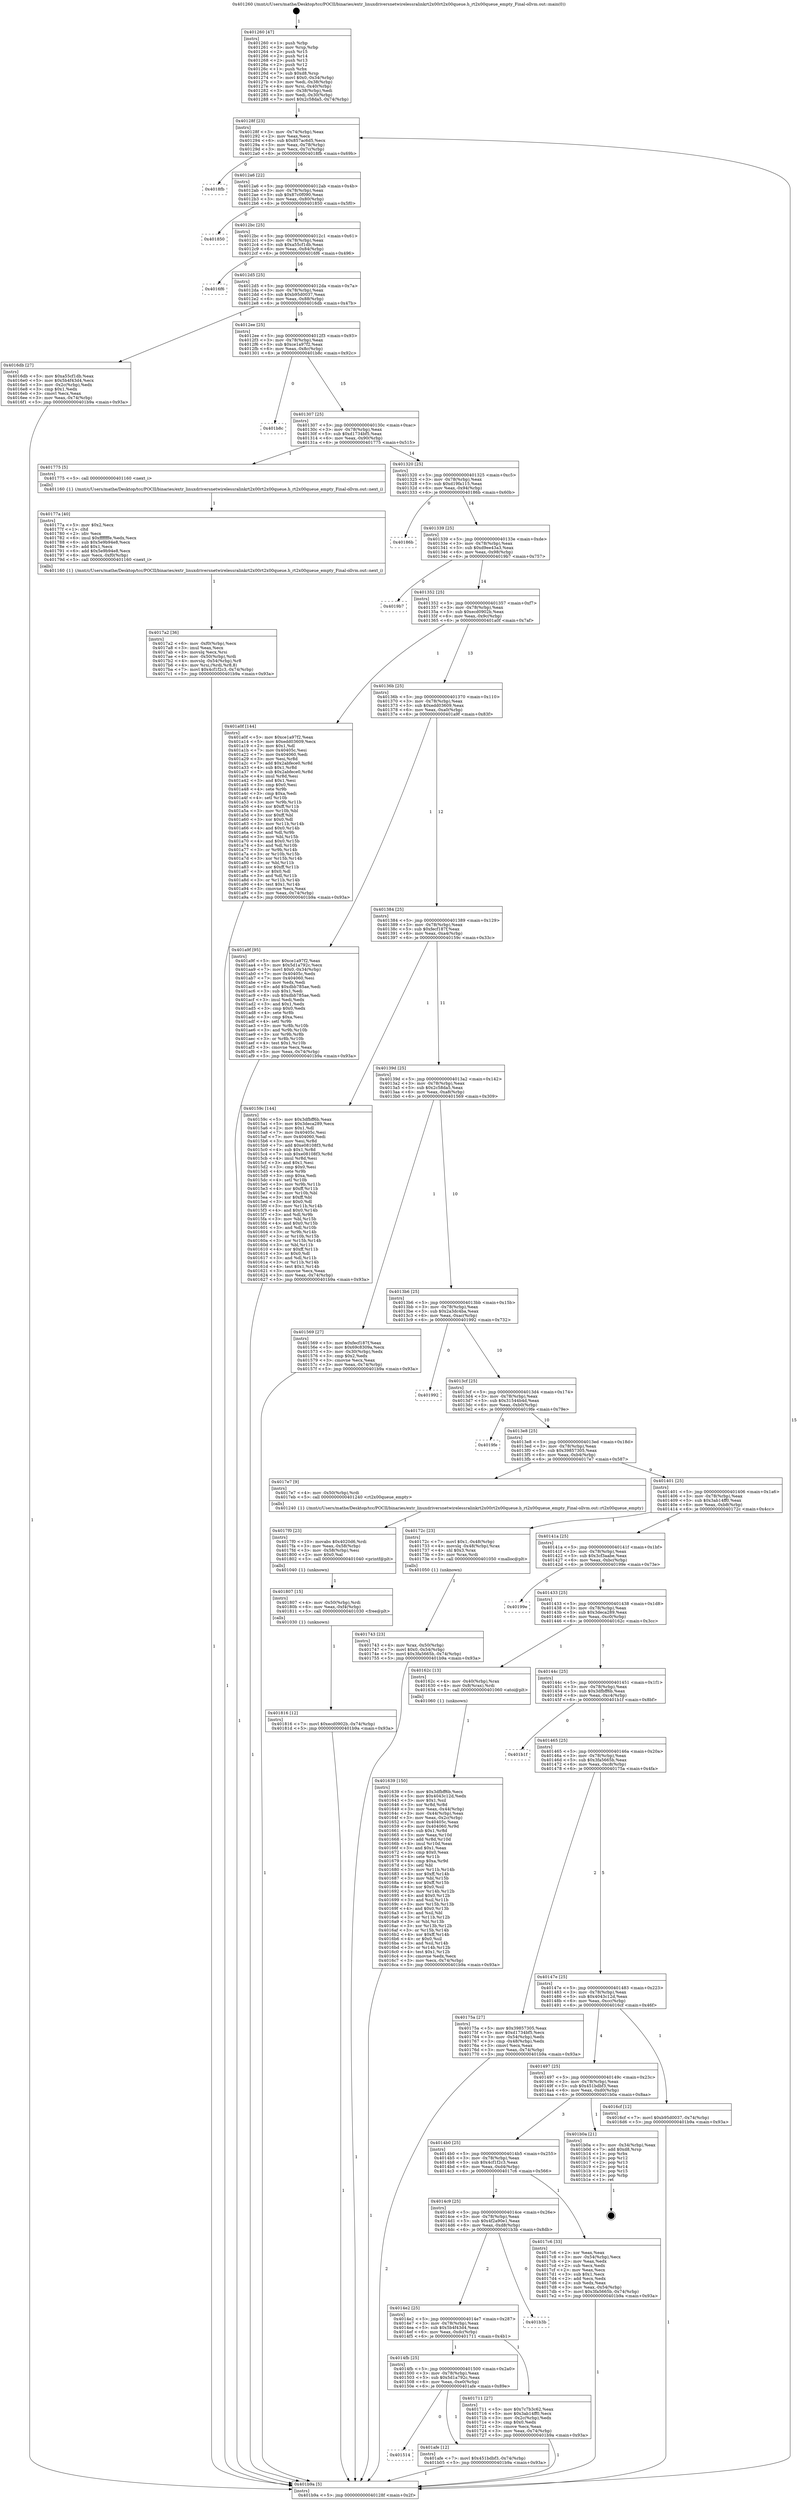 digraph "0x401260" {
  label = "0x401260 (/mnt/c/Users/mathe/Desktop/tcc/POCII/binaries/extr_linuxdriversnetwirelessralinkrt2x00rt2x00queue.h_rt2x00queue_empty_Final-ollvm.out::main(0))"
  labelloc = "t"
  node[shape=record]

  Entry [label="",width=0.3,height=0.3,shape=circle,fillcolor=black,style=filled]
  "0x40128f" [label="{
     0x40128f [23]\l
     | [instrs]\l
     &nbsp;&nbsp;0x40128f \<+3\>: mov -0x74(%rbp),%eax\l
     &nbsp;&nbsp;0x401292 \<+2\>: mov %eax,%ecx\l
     &nbsp;&nbsp;0x401294 \<+6\>: sub $0x857ac6d5,%ecx\l
     &nbsp;&nbsp;0x40129a \<+3\>: mov %eax,-0x78(%rbp)\l
     &nbsp;&nbsp;0x40129d \<+3\>: mov %ecx,-0x7c(%rbp)\l
     &nbsp;&nbsp;0x4012a0 \<+6\>: je 00000000004018fb \<main+0x69b\>\l
  }"]
  "0x4018fb" [label="{
     0x4018fb\l
  }", style=dashed]
  "0x4012a6" [label="{
     0x4012a6 [22]\l
     | [instrs]\l
     &nbsp;&nbsp;0x4012a6 \<+5\>: jmp 00000000004012ab \<main+0x4b\>\l
     &nbsp;&nbsp;0x4012ab \<+3\>: mov -0x78(%rbp),%eax\l
     &nbsp;&nbsp;0x4012ae \<+5\>: sub $0x87c0f090,%eax\l
     &nbsp;&nbsp;0x4012b3 \<+3\>: mov %eax,-0x80(%rbp)\l
     &nbsp;&nbsp;0x4012b6 \<+6\>: je 0000000000401850 \<main+0x5f0\>\l
  }"]
  Exit [label="",width=0.3,height=0.3,shape=circle,fillcolor=black,style=filled,peripheries=2]
  "0x401850" [label="{
     0x401850\l
  }", style=dashed]
  "0x4012bc" [label="{
     0x4012bc [25]\l
     | [instrs]\l
     &nbsp;&nbsp;0x4012bc \<+5\>: jmp 00000000004012c1 \<main+0x61\>\l
     &nbsp;&nbsp;0x4012c1 \<+3\>: mov -0x78(%rbp),%eax\l
     &nbsp;&nbsp;0x4012c4 \<+5\>: sub $0xa55cf1db,%eax\l
     &nbsp;&nbsp;0x4012c9 \<+6\>: mov %eax,-0x84(%rbp)\l
     &nbsp;&nbsp;0x4012cf \<+6\>: je 00000000004016f6 \<main+0x496\>\l
  }"]
  "0x401514" [label="{
     0x401514\l
  }", style=dashed]
  "0x4016f6" [label="{
     0x4016f6\l
  }", style=dashed]
  "0x4012d5" [label="{
     0x4012d5 [25]\l
     | [instrs]\l
     &nbsp;&nbsp;0x4012d5 \<+5\>: jmp 00000000004012da \<main+0x7a\>\l
     &nbsp;&nbsp;0x4012da \<+3\>: mov -0x78(%rbp),%eax\l
     &nbsp;&nbsp;0x4012dd \<+5\>: sub $0xb95d0037,%eax\l
     &nbsp;&nbsp;0x4012e2 \<+6\>: mov %eax,-0x88(%rbp)\l
     &nbsp;&nbsp;0x4012e8 \<+6\>: je 00000000004016db \<main+0x47b\>\l
  }"]
  "0x401afe" [label="{
     0x401afe [12]\l
     | [instrs]\l
     &nbsp;&nbsp;0x401afe \<+7\>: movl $0x451bdbf3,-0x74(%rbp)\l
     &nbsp;&nbsp;0x401b05 \<+5\>: jmp 0000000000401b9a \<main+0x93a\>\l
  }"]
  "0x4016db" [label="{
     0x4016db [27]\l
     | [instrs]\l
     &nbsp;&nbsp;0x4016db \<+5\>: mov $0xa55cf1db,%eax\l
     &nbsp;&nbsp;0x4016e0 \<+5\>: mov $0x5b4f43d4,%ecx\l
     &nbsp;&nbsp;0x4016e5 \<+3\>: mov -0x2c(%rbp),%edx\l
     &nbsp;&nbsp;0x4016e8 \<+3\>: cmp $0x1,%edx\l
     &nbsp;&nbsp;0x4016eb \<+3\>: cmovl %ecx,%eax\l
     &nbsp;&nbsp;0x4016ee \<+3\>: mov %eax,-0x74(%rbp)\l
     &nbsp;&nbsp;0x4016f1 \<+5\>: jmp 0000000000401b9a \<main+0x93a\>\l
  }"]
  "0x4012ee" [label="{
     0x4012ee [25]\l
     | [instrs]\l
     &nbsp;&nbsp;0x4012ee \<+5\>: jmp 00000000004012f3 \<main+0x93\>\l
     &nbsp;&nbsp;0x4012f3 \<+3\>: mov -0x78(%rbp),%eax\l
     &nbsp;&nbsp;0x4012f6 \<+5\>: sub $0xce1a97f2,%eax\l
     &nbsp;&nbsp;0x4012fb \<+6\>: mov %eax,-0x8c(%rbp)\l
     &nbsp;&nbsp;0x401301 \<+6\>: je 0000000000401b8c \<main+0x92c\>\l
  }"]
  "0x401816" [label="{
     0x401816 [12]\l
     | [instrs]\l
     &nbsp;&nbsp;0x401816 \<+7\>: movl $0xecd0902b,-0x74(%rbp)\l
     &nbsp;&nbsp;0x40181d \<+5\>: jmp 0000000000401b9a \<main+0x93a\>\l
  }"]
  "0x401b8c" [label="{
     0x401b8c\l
  }", style=dashed]
  "0x401307" [label="{
     0x401307 [25]\l
     | [instrs]\l
     &nbsp;&nbsp;0x401307 \<+5\>: jmp 000000000040130c \<main+0xac\>\l
     &nbsp;&nbsp;0x40130c \<+3\>: mov -0x78(%rbp),%eax\l
     &nbsp;&nbsp;0x40130f \<+5\>: sub $0xd1734bf5,%eax\l
     &nbsp;&nbsp;0x401314 \<+6\>: mov %eax,-0x90(%rbp)\l
     &nbsp;&nbsp;0x40131a \<+6\>: je 0000000000401775 \<main+0x515\>\l
  }"]
  "0x401807" [label="{
     0x401807 [15]\l
     | [instrs]\l
     &nbsp;&nbsp;0x401807 \<+4\>: mov -0x50(%rbp),%rdi\l
     &nbsp;&nbsp;0x40180b \<+6\>: mov %eax,-0xf4(%rbp)\l
     &nbsp;&nbsp;0x401811 \<+5\>: call 0000000000401030 \<free@plt\>\l
     | [calls]\l
     &nbsp;&nbsp;0x401030 \{1\} (unknown)\l
  }"]
  "0x401775" [label="{
     0x401775 [5]\l
     | [instrs]\l
     &nbsp;&nbsp;0x401775 \<+5\>: call 0000000000401160 \<next_i\>\l
     | [calls]\l
     &nbsp;&nbsp;0x401160 \{1\} (/mnt/c/Users/mathe/Desktop/tcc/POCII/binaries/extr_linuxdriversnetwirelessralinkrt2x00rt2x00queue.h_rt2x00queue_empty_Final-ollvm.out::next_i)\l
  }"]
  "0x401320" [label="{
     0x401320 [25]\l
     | [instrs]\l
     &nbsp;&nbsp;0x401320 \<+5\>: jmp 0000000000401325 \<main+0xc5\>\l
     &nbsp;&nbsp;0x401325 \<+3\>: mov -0x78(%rbp),%eax\l
     &nbsp;&nbsp;0x401328 \<+5\>: sub $0xd19fa115,%eax\l
     &nbsp;&nbsp;0x40132d \<+6\>: mov %eax,-0x94(%rbp)\l
     &nbsp;&nbsp;0x401333 \<+6\>: je 000000000040186b \<main+0x60b\>\l
  }"]
  "0x4017f0" [label="{
     0x4017f0 [23]\l
     | [instrs]\l
     &nbsp;&nbsp;0x4017f0 \<+10\>: movabs $0x4020d6,%rdi\l
     &nbsp;&nbsp;0x4017fa \<+3\>: mov %eax,-0x58(%rbp)\l
     &nbsp;&nbsp;0x4017fd \<+3\>: mov -0x58(%rbp),%esi\l
     &nbsp;&nbsp;0x401800 \<+2\>: mov $0x0,%al\l
     &nbsp;&nbsp;0x401802 \<+5\>: call 0000000000401040 \<printf@plt\>\l
     | [calls]\l
     &nbsp;&nbsp;0x401040 \{1\} (unknown)\l
  }"]
  "0x40186b" [label="{
     0x40186b\l
  }", style=dashed]
  "0x401339" [label="{
     0x401339 [25]\l
     | [instrs]\l
     &nbsp;&nbsp;0x401339 \<+5\>: jmp 000000000040133e \<main+0xde\>\l
     &nbsp;&nbsp;0x40133e \<+3\>: mov -0x78(%rbp),%eax\l
     &nbsp;&nbsp;0x401341 \<+5\>: sub $0xd9ee43a3,%eax\l
     &nbsp;&nbsp;0x401346 \<+6\>: mov %eax,-0x98(%rbp)\l
     &nbsp;&nbsp;0x40134c \<+6\>: je 00000000004019b7 \<main+0x757\>\l
  }"]
  "0x4017a2" [label="{
     0x4017a2 [36]\l
     | [instrs]\l
     &nbsp;&nbsp;0x4017a2 \<+6\>: mov -0xf0(%rbp),%ecx\l
     &nbsp;&nbsp;0x4017a8 \<+3\>: imul %eax,%ecx\l
     &nbsp;&nbsp;0x4017ab \<+3\>: movslq %ecx,%rsi\l
     &nbsp;&nbsp;0x4017ae \<+4\>: mov -0x50(%rbp),%rdi\l
     &nbsp;&nbsp;0x4017b2 \<+4\>: movslq -0x54(%rbp),%r8\l
     &nbsp;&nbsp;0x4017b6 \<+4\>: mov %rsi,(%rdi,%r8,8)\l
     &nbsp;&nbsp;0x4017ba \<+7\>: movl $0x4cf1f2c3,-0x74(%rbp)\l
     &nbsp;&nbsp;0x4017c1 \<+5\>: jmp 0000000000401b9a \<main+0x93a\>\l
  }"]
  "0x4019b7" [label="{
     0x4019b7\l
  }", style=dashed]
  "0x401352" [label="{
     0x401352 [25]\l
     | [instrs]\l
     &nbsp;&nbsp;0x401352 \<+5\>: jmp 0000000000401357 \<main+0xf7\>\l
     &nbsp;&nbsp;0x401357 \<+3\>: mov -0x78(%rbp),%eax\l
     &nbsp;&nbsp;0x40135a \<+5\>: sub $0xecd0902b,%eax\l
     &nbsp;&nbsp;0x40135f \<+6\>: mov %eax,-0x9c(%rbp)\l
     &nbsp;&nbsp;0x401365 \<+6\>: je 0000000000401a0f \<main+0x7af\>\l
  }"]
  "0x40177a" [label="{
     0x40177a [40]\l
     | [instrs]\l
     &nbsp;&nbsp;0x40177a \<+5\>: mov $0x2,%ecx\l
     &nbsp;&nbsp;0x40177f \<+1\>: cltd\l
     &nbsp;&nbsp;0x401780 \<+2\>: idiv %ecx\l
     &nbsp;&nbsp;0x401782 \<+6\>: imul $0xfffffffe,%edx,%ecx\l
     &nbsp;&nbsp;0x401788 \<+6\>: sub $0x5e9b94e8,%ecx\l
     &nbsp;&nbsp;0x40178e \<+3\>: add $0x1,%ecx\l
     &nbsp;&nbsp;0x401791 \<+6\>: add $0x5e9b94e8,%ecx\l
     &nbsp;&nbsp;0x401797 \<+6\>: mov %ecx,-0xf0(%rbp)\l
     &nbsp;&nbsp;0x40179d \<+5\>: call 0000000000401160 \<next_i\>\l
     | [calls]\l
     &nbsp;&nbsp;0x401160 \{1\} (/mnt/c/Users/mathe/Desktop/tcc/POCII/binaries/extr_linuxdriversnetwirelessralinkrt2x00rt2x00queue.h_rt2x00queue_empty_Final-ollvm.out::next_i)\l
  }"]
  "0x401a0f" [label="{
     0x401a0f [144]\l
     | [instrs]\l
     &nbsp;&nbsp;0x401a0f \<+5\>: mov $0xce1a97f2,%eax\l
     &nbsp;&nbsp;0x401a14 \<+5\>: mov $0xedd03609,%ecx\l
     &nbsp;&nbsp;0x401a19 \<+2\>: mov $0x1,%dl\l
     &nbsp;&nbsp;0x401a1b \<+7\>: mov 0x40405c,%esi\l
     &nbsp;&nbsp;0x401a22 \<+7\>: mov 0x404060,%edi\l
     &nbsp;&nbsp;0x401a29 \<+3\>: mov %esi,%r8d\l
     &nbsp;&nbsp;0x401a2c \<+7\>: add $0x2abfece0,%r8d\l
     &nbsp;&nbsp;0x401a33 \<+4\>: sub $0x1,%r8d\l
     &nbsp;&nbsp;0x401a37 \<+7\>: sub $0x2abfece0,%r8d\l
     &nbsp;&nbsp;0x401a3e \<+4\>: imul %r8d,%esi\l
     &nbsp;&nbsp;0x401a42 \<+3\>: and $0x1,%esi\l
     &nbsp;&nbsp;0x401a45 \<+3\>: cmp $0x0,%esi\l
     &nbsp;&nbsp;0x401a48 \<+4\>: sete %r9b\l
     &nbsp;&nbsp;0x401a4c \<+3\>: cmp $0xa,%edi\l
     &nbsp;&nbsp;0x401a4f \<+4\>: setl %r10b\l
     &nbsp;&nbsp;0x401a53 \<+3\>: mov %r9b,%r11b\l
     &nbsp;&nbsp;0x401a56 \<+4\>: xor $0xff,%r11b\l
     &nbsp;&nbsp;0x401a5a \<+3\>: mov %r10b,%bl\l
     &nbsp;&nbsp;0x401a5d \<+3\>: xor $0xff,%bl\l
     &nbsp;&nbsp;0x401a60 \<+3\>: xor $0x0,%dl\l
     &nbsp;&nbsp;0x401a63 \<+3\>: mov %r11b,%r14b\l
     &nbsp;&nbsp;0x401a66 \<+4\>: and $0x0,%r14b\l
     &nbsp;&nbsp;0x401a6a \<+3\>: and %dl,%r9b\l
     &nbsp;&nbsp;0x401a6d \<+3\>: mov %bl,%r15b\l
     &nbsp;&nbsp;0x401a70 \<+4\>: and $0x0,%r15b\l
     &nbsp;&nbsp;0x401a74 \<+3\>: and %dl,%r10b\l
     &nbsp;&nbsp;0x401a77 \<+3\>: or %r9b,%r14b\l
     &nbsp;&nbsp;0x401a7a \<+3\>: or %r10b,%r15b\l
     &nbsp;&nbsp;0x401a7d \<+3\>: xor %r15b,%r14b\l
     &nbsp;&nbsp;0x401a80 \<+3\>: or %bl,%r11b\l
     &nbsp;&nbsp;0x401a83 \<+4\>: xor $0xff,%r11b\l
     &nbsp;&nbsp;0x401a87 \<+3\>: or $0x0,%dl\l
     &nbsp;&nbsp;0x401a8a \<+3\>: and %dl,%r11b\l
     &nbsp;&nbsp;0x401a8d \<+3\>: or %r11b,%r14b\l
     &nbsp;&nbsp;0x401a90 \<+4\>: test $0x1,%r14b\l
     &nbsp;&nbsp;0x401a94 \<+3\>: cmovne %ecx,%eax\l
     &nbsp;&nbsp;0x401a97 \<+3\>: mov %eax,-0x74(%rbp)\l
     &nbsp;&nbsp;0x401a9a \<+5\>: jmp 0000000000401b9a \<main+0x93a\>\l
  }"]
  "0x40136b" [label="{
     0x40136b [25]\l
     | [instrs]\l
     &nbsp;&nbsp;0x40136b \<+5\>: jmp 0000000000401370 \<main+0x110\>\l
     &nbsp;&nbsp;0x401370 \<+3\>: mov -0x78(%rbp),%eax\l
     &nbsp;&nbsp;0x401373 \<+5\>: sub $0xedd03609,%eax\l
     &nbsp;&nbsp;0x401378 \<+6\>: mov %eax,-0xa0(%rbp)\l
     &nbsp;&nbsp;0x40137e \<+6\>: je 0000000000401a9f \<main+0x83f\>\l
  }"]
  "0x401743" [label="{
     0x401743 [23]\l
     | [instrs]\l
     &nbsp;&nbsp;0x401743 \<+4\>: mov %rax,-0x50(%rbp)\l
     &nbsp;&nbsp;0x401747 \<+7\>: movl $0x0,-0x54(%rbp)\l
     &nbsp;&nbsp;0x40174e \<+7\>: movl $0x3fa5665b,-0x74(%rbp)\l
     &nbsp;&nbsp;0x401755 \<+5\>: jmp 0000000000401b9a \<main+0x93a\>\l
  }"]
  "0x401a9f" [label="{
     0x401a9f [95]\l
     | [instrs]\l
     &nbsp;&nbsp;0x401a9f \<+5\>: mov $0xce1a97f2,%eax\l
     &nbsp;&nbsp;0x401aa4 \<+5\>: mov $0x5d1a792c,%ecx\l
     &nbsp;&nbsp;0x401aa9 \<+7\>: movl $0x0,-0x34(%rbp)\l
     &nbsp;&nbsp;0x401ab0 \<+7\>: mov 0x40405c,%edx\l
     &nbsp;&nbsp;0x401ab7 \<+7\>: mov 0x404060,%esi\l
     &nbsp;&nbsp;0x401abe \<+2\>: mov %edx,%edi\l
     &nbsp;&nbsp;0x401ac0 \<+6\>: add $0xdbb785ae,%edi\l
     &nbsp;&nbsp;0x401ac6 \<+3\>: sub $0x1,%edi\l
     &nbsp;&nbsp;0x401ac9 \<+6\>: sub $0xdbb785ae,%edi\l
     &nbsp;&nbsp;0x401acf \<+3\>: imul %edi,%edx\l
     &nbsp;&nbsp;0x401ad2 \<+3\>: and $0x1,%edx\l
     &nbsp;&nbsp;0x401ad5 \<+3\>: cmp $0x0,%edx\l
     &nbsp;&nbsp;0x401ad8 \<+4\>: sete %r8b\l
     &nbsp;&nbsp;0x401adc \<+3\>: cmp $0xa,%esi\l
     &nbsp;&nbsp;0x401adf \<+4\>: setl %r9b\l
     &nbsp;&nbsp;0x401ae3 \<+3\>: mov %r8b,%r10b\l
     &nbsp;&nbsp;0x401ae6 \<+3\>: and %r9b,%r10b\l
     &nbsp;&nbsp;0x401ae9 \<+3\>: xor %r9b,%r8b\l
     &nbsp;&nbsp;0x401aec \<+3\>: or %r8b,%r10b\l
     &nbsp;&nbsp;0x401aef \<+4\>: test $0x1,%r10b\l
     &nbsp;&nbsp;0x401af3 \<+3\>: cmovne %ecx,%eax\l
     &nbsp;&nbsp;0x401af6 \<+3\>: mov %eax,-0x74(%rbp)\l
     &nbsp;&nbsp;0x401af9 \<+5\>: jmp 0000000000401b9a \<main+0x93a\>\l
  }"]
  "0x401384" [label="{
     0x401384 [25]\l
     | [instrs]\l
     &nbsp;&nbsp;0x401384 \<+5\>: jmp 0000000000401389 \<main+0x129\>\l
     &nbsp;&nbsp;0x401389 \<+3\>: mov -0x78(%rbp),%eax\l
     &nbsp;&nbsp;0x40138c \<+5\>: sub $0xfecf187f,%eax\l
     &nbsp;&nbsp;0x401391 \<+6\>: mov %eax,-0xa4(%rbp)\l
     &nbsp;&nbsp;0x401397 \<+6\>: je 000000000040159c \<main+0x33c\>\l
  }"]
  "0x4014fb" [label="{
     0x4014fb [25]\l
     | [instrs]\l
     &nbsp;&nbsp;0x4014fb \<+5\>: jmp 0000000000401500 \<main+0x2a0\>\l
     &nbsp;&nbsp;0x401500 \<+3\>: mov -0x78(%rbp),%eax\l
     &nbsp;&nbsp;0x401503 \<+5\>: sub $0x5d1a792c,%eax\l
     &nbsp;&nbsp;0x401508 \<+6\>: mov %eax,-0xe0(%rbp)\l
     &nbsp;&nbsp;0x40150e \<+6\>: je 0000000000401afe \<main+0x89e\>\l
  }"]
  "0x40159c" [label="{
     0x40159c [144]\l
     | [instrs]\l
     &nbsp;&nbsp;0x40159c \<+5\>: mov $0x3dfbff6b,%eax\l
     &nbsp;&nbsp;0x4015a1 \<+5\>: mov $0x3deca289,%ecx\l
     &nbsp;&nbsp;0x4015a6 \<+2\>: mov $0x1,%dl\l
     &nbsp;&nbsp;0x4015a8 \<+7\>: mov 0x40405c,%esi\l
     &nbsp;&nbsp;0x4015af \<+7\>: mov 0x404060,%edi\l
     &nbsp;&nbsp;0x4015b6 \<+3\>: mov %esi,%r8d\l
     &nbsp;&nbsp;0x4015b9 \<+7\>: add $0xe08108f3,%r8d\l
     &nbsp;&nbsp;0x4015c0 \<+4\>: sub $0x1,%r8d\l
     &nbsp;&nbsp;0x4015c4 \<+7\>: sub $0xe08108f3,%r8d\l
     &nbsp;&nbsp;0x4015cb \<+4\>: imul %r8d,%esi\l
     &nbsp;&nbsp;0x4015cf \<+3\>: and $0x1,%esi\l
     &nbsp;&nbsp;0x4015d2 \<+3\>: cmp $0x0,%esi\l
     &nbsp;&nbsp;0x4015d5 \<+4\>: sete %r9b\l
     &nbsp;&nbsp;0x4015d9 \<+3\>: cmp $0xa,%edi\l
     &nbsp;&nbsp;0x4015dc \<+4\>: setl %r10b\l
     &nbsp;&nbsp;0x4015e0 \<+3\>: mov %r9b,%r11b\l
     &nbsp;&nbsp;0x4015e3 \<+4\>: xor $0xff,%r11b\l
     &nbsp;&nbsp;0x4015e7 \<+3\>: mov %r10b,%bl\l
     &nbsp;&nbsp;0x4015ea \<+3\>: xor $0xff,%bl\l
     &nbsp;&nbsp;0x4015ed \<+3\>: xor $0x0,%dl\l
     &nbsp;&nbsp;0x4015f0 \<+3\>: mov %r11b,%r14b\l
     &nbsp;&nbsp;0x4015f3 \<+4\>: and $0x0,%r14b\l
     &nbsp;&nbsp;0x4015f7 \<+3\>: and %dl,%r9b\l
     &nbsp;&nbsp;0x4015fa \<+3\>: mov %bl,%r15b\l
     &nbsp;&nbsp;0x4015fd \<+4\>: and $0x0,%r15b\l
     &nbsp;&nbsp;0x401601 \<+3\>: and %dl,%r10b\l
     &nbsp;&nbsp;0x401604 \<+3\>: or %r9b,%r14b\l
     &nbsp;&nbsp;0x401607 \<+3\>: or %r10b,%r15b\l
     &nbsp;&nbsp;0x40160a \<+3\>: xor %r15b,%r14b\l
     &nbsp;&nbsp;0x40160d \<+3\>: or %bl,%r11b\l
     &nbsp;&nbsp;0x401610 \<+4\>: xor $0xff,%r11b\l
     &nbsp;&nbsp;0x401614 \<+3\>: or $0x0,%dl\l
     &nbsp;&nbsp;0x401617 \<+3\>: and %dl,%r11b\l
     &nbsp;&nbsp;0x40161a \<+3\>: or %r11b,%r14b\l
     &nbsp;&nbsp;0x40161d \<+4\>: test $0x1,%r14b\l
     &nbsp;&nbsp;0x401621 \<+3\>: cmovne %ecx,%eax\l
     &nbsp;&nbsp;0x401624 \<+3\>: mov %eax,-0x74(%rbp)\l
     &nbsp;&nbsp;0x401627 \<+5\>: jmp 0000000000401b9a \<main+0x93a\>\l
  }"]
  "0x40139d" [label="{
     0x40139d [25]\l
     | [instrs]\l
     &nbsp;&nbsp;0x40139d \<+5\>: jmp 00000000004013a2 \<main+0x142\>\l
     &nbsp;&nbsp;0x4013a2 \<+3\>: mov -0x78(%rbp),%eax\l
     &nbsp;&nbsp;0x4013a5 \<+5\>: sub $0x2c58da5,%eax\l
     &nbsp;&nbsp;0x4013aa \<+6\>: mov %eax,-0xa8(%rbp)\l
     &nbsp;&nbsp;0x4013b0 \<+6\>: je 0000000000401569 \<main+0x309\>\l
  }"]
  "0x401711" [label="{
     0x401711 [27]\l
     | [instrs]\l
     &nbsp;&nbsp;0x401711 \<+5\>: mov $0x7c7b3c62,%eax\l
     &nbsp;&nbsp;0x401716 \<+5\>: mov $0x3ab14ff0,%ecx\l
     &nbsp;&nbsp;0x40171b \<+3\>: mov -0x2c(%rbp),%edx\l
     &nbsp;&nbsp;0x40171e \<+3\>: cmp $0x0,%edx\l
     &nbsp;&nbsp;0x401721 \<+3\>: cmove %ecx,%eax\l
     &nbsp;&nbsp;0x401724 \<+3\>: mov %eax,-0x74(%rbp)\l
     &nbsp;&nbsp;0x401727 \<+5\>: jmp 0000000000401b9a \<main+0x93a\>\l
  }"]
  "0x401569" [label="{
     0x401569 [27]\l
     | [instrs]\l
     &nbsp;&nbsp;0x401569 \<+5\>: mov $0xfecf187f,%eax\l
     &nbsp;&nbsp;0x40156e \<+5\>: mov $0x69c8309a,%ecx\l
     &nbsp;&nbsp;0x401573 \<+3\>: mov -0x30(%rbp),%edx\l
     &nbsp;&nbsp;0x401576 \<+3\>: cmp $0x2,%edx\l
     &nbsp;&nbsp;0x401579 \<+3\>: cmovne %ecx,%eax\l
     &nbsp;&nbsp;0x40157c \<+3\>: mov %eax,-0x74(%rbp)\l
     &nbsp;&nbsp;0x40157f \<+5\>: jmp 0000000000401b9a \<main+0x93a\>\l
  }"]
  "0x4013b6" [label="{
     0x4013b6 [25]\l
     | [instrs]\l
     &nbsp;&nbsp;0x4013b6 \<+5\>: jmp 00000000004013bb \<main+0x15b\>\l
     &nbsp;&nbsp;0x4013bb \<+3\>: mov -0x78(%rbp),%eax\l
     &nbsp;&nbsp;0x4013be \<+5\>: sub $0x2a3dc4ba,%eax\l
     &nbsp;&nbsp;0x4013c3 \<+6\>: mov %eax,-0xac(%rbp)\l
     &nbsp;&nbsp;0x4013c9 \<+6\>: je 0000000000401992 \<main+0x732\>\l
  }"]
  "0x401b9a" [label="{
     0x401b9a [5]\l
     | [instrs]\l
     &nbsp;&nbsp;0x401b9a \<+5\>: jmp 000000000040128f \<main+0x2f\>\l
  }"]
  "0x401260" [label="{
     0x401260 [47]\l
     | [instrs]\l
     &nbsp;&nbsp;0x401260 \<+1\>: push %rbp\l
     &nbsp;&nbsp;0x401261 \<+3\>: mov %rsp,%rbp\l
     &nbsp;&nbsp;0x401264 \<+2\>: push %r15\l
     &nbsp;&nbsp;0x401266 \<+2\>: push %r14\l
     &nbsp;&nbsp;0x401268 \<+2\>: push %r13\l
     &nbsp;&nbsp;0x40126a \<+2\>: push %r12\l
     &nbsp;&nbsp;0x40126c \<+1\>: push %rbx\l
     &nbsp;&nbsp;0x40126d \<+7\>: sub $0xd8,%rsp\l
     &nbsp;&nbsp;0x401274 \<+7\>: movl $0x0,-0x34(%rbp)\l
     &nbsp;&nbsp;0x40127b \<+3\>: mov %edi,-0x38(%rbp)\l
     &nbsp;&nbsp;0x40127e \<+4\>: mov %rsi,-0x40(%rbp)\l
     &nbsp;&nbsp;0x401282 \<+3\>: mov -0x38(%rbp),%edi\l
     &nbsp;&nbsp;0x401285 \<+3\>: mov %edi,-0x30(%rbp)\l
     &nbsp;&nbsp;0x401288 \<+7\>: movl $0x2c58da5,-0x74(%rbp)\l
  }"]
  "0x4014e2" [label="{
     0x4014e2 [25]\l
     | [instrs]\l
     &nbsp;&nbsp;0x4014e2 \<+5\>: jmp 00000000004014e7 \<main+0x287\>\l
     &nbsp;&nbsp;0x4014e7 \<+3\>: mov -0x78(%rbp),%eax\l
     &nbsp;&nbsp;0x4014ea \<+5\>: sub $0x5b4f43d4,%eax\l
     &nbsp;&nbsp;0x4014ef \<+6\>: mov %eax,-0xdc(%rbp)\l
     &nbsp;&nbsp;0x4014f5 \<+6\>: je 0000000000401711 \<main+0x4b1\>\l
  }"]
  "0x401992" [label="{
     0x401992\l
  }", style=dashed]
  "0x4013cf" [label="{
     0x4013cf [25]\l
     | [instrs]\l
     &nbsp;&nbsp;0x4013cf \<+5\>: jmp 00000000004013d4 \<main+0x174\>\l
     &nbsp;&nbsp;0x4013d4 \<+3\>: mov -0x78(%rbp),%eax\l
     &nbsp;&nbsp;0x4013d7 \<+5\>: sub $0x31544b4d,%eax\l
     &nbsp;&nbsp;0x4013dc \<+6\>: mov %eax,-0xb0(%rbp)\l
     &nbsp;&nbsp;0x4013e2 \<+6\>: je 00000000004019fe \<main+0x79e\>\l
  }"]
  "0x401b3b" [label="{
     0x401b3b\l
  }", style=dashed]
  "0x4019fe" [label="{
     0x4019fe\l
  }", style=dashed]
  "0x4013e8" [label="{
     0x4013e8 [25]\l
     | [instrs]\l
     &nbsp;&nbsp;0x4013e8 \<+5\>: jmp 00000000004013ed \<main+0x18d\>\l
     &nbsp;&nbsp;0x4013ed \<+3\>: mov -0x78(%rbp),%eax\l
     &nbsp;&nbsp;0x4013f0 \<+5\>: sub $0x39857305,%eax\l
     &nbsp;&nbsp;0x4013f5 \<+6\>: mov %eax,-0xb4(%rbp)\l
     &nbsp;&nbsp;0x4013fb \<+6\>: je 00000000004017e7 \<main+0x587\>\l
  }"]
  "0x4014c9" [label="{
     0x4014c9 [25]\l
     | [instrs]\l
     &nbsp;&nbsp;0x4014c9 \<+5\>: jmp 00000000004014ce \<main+0x26e\>\l
     &nbsp;&nbsp;0x4014ce \<+3\>: mov -0x78(%rbp),%eax\l
     &nbsp;&nbsp;0x4014d1 \<+5\>: sub $0x4f2a90e1,%eax\l
     &nbsp;&nbsp;0x4014d6 \<+6\>: mov %eax,-0xd8(%rbp)\l
     &nbsp;&nbsp;0x4014dc \<+6\>: je 0000000000401b3b \<main+0x8db\>\l
  }"]
  "0x4017e7" [label="{
     0x4017e7 [9]\l
     | [instrs]\l
     &nbsp;&nbsp;0x4017e7 \<+4\>: mov -0x50(%rbp),%rdi\l
     &nbsp;&nbsp;0x4017eb \<+5\>: call 0000000000401240 \<rt2x00queue_empty\>\l
     | [calls]\l
     &nbsp;&nbsp;0x401240 \{1\} (/mnt/c/Users/mathe/Desktop/tcc/POCII/binaries/extr_linuxdriversnetwirelessralinkrt2x00rt2x00queue.h_rt2x00queue_empty_Final-ollvm.out::rt2x00queue_empty)\l
  }"]
  "0x401401" [label="{
     0x401401 [25]\l
     | [instrs]\l
     &nbsp;&nbsp;0x401401 \<+5\>: jmp 0000000000401406 \<main+0x1a6\>\l
     &nbsp;&nbsp;0x401406 \<+3\>: mov -0x78(%rbp),%eax\l
     &nbsp;&nbsp;0x401409 \<+5\>: sub $0x3ab14ff0,%eax\l
     &nbsp;&nbsp;0x40140e \<+6\>: mov %eax,-0xb8(%rbp)\l
     &nbsp;&nbsp;0x401414 \<+6\>: je 000000000040172c \<main+0x4cc\>\l
  }"]
  "0x4017c6" [label="{
     0x4017c6 [33]\l
     | [instrs]\l
     &nbsp;&nbsp;0x4017c6 \<+2\>: xor %eax,%eax\l
     &nbsp;&nbsp;0x4017c8 \<+3\>: mov -0x54(%rbp),%ecx\l
     &nbsp;&nbsp;0x4017cb \<+2\>: mov %eax,%edx\l
     &nbsp;&nbsp;0x4017cd \<+2\>: sub %ecx,%edx\l
     &nbsp;&nbsp;0x4017cf \<+2\>: mov %eax,%ecx\l
     &nbsp;&nbsp;0x4017d1 \<+3\>: sub $0x1,%ecx\l
     &nbsp;&nbsp;0x4017d4 \<+2\>: add %ecx,%edx\l
     &nbsp;&nbsp;0x4017d6 \<+2\>: sub %edx,%eax\l
     &nbsp;&nbsp;0x4017d8 \<+3\>: mov %eax,-0x54(%rbp)\l
     &nbsp;&nbsp;0x4017db \<+7\>: movl $0x3fa5665b,-0x74(%rbp)\l
     &nbsp;&nbsp;0x4017e2 \<+5\>: jmp 0000000000401b9a \<main+0x93a\>\l
  }"]
  "0x40172c" [label="{
     0x40172c [23]\l
     | [instrs]\l
     &nbsp;&nbsp;0x40172c \<+7\>: movl $0x1,-0x48(%rbp)\l
     &nbsp;&nbsp;0x401733 \<+4\>: movslq -0x48(%rbp),%rax\l
     &nbsp;&nbsp;0x401737 \<+4\>: shl $0x3,%rax\l
     &nbsp;&nbsp;0x40173b \<+3\>: mov %rax,%rdi\l
     &nbsp;&nbsp;0x40173e \<+5\>: call 0000000000401050 \<malloc@plt\>\l
     | [calls]\l
     &nbsp;&nbsp;0x401050 \{1\} (unknown)\l
  }"]
  "0x40141a" [label="{
     0x40141a [25]\l
     | [instrs]\l
     &nbsp;&nbsp;0x40141a \<+5\>: jmp 000000000040141f \<main+0x1bf\>\l
     &nbsp;&nbsp;0x40141f \<+3\>: mov -0x78(%rbp),%eax\l
     &nbsp;&nbsp;0x401422 \<+5\>: sub $0x3cf3aabe,%eax\l
     &nbsp;&nbsp;0x401427 \<+6\>: mov %eax,-0xbc(%rbp)\l
     &nbsp;&nbsp;0x40142d \<+6\>: je 000000000040199e \<main+0x73e\>\l
  }"]
  "0x4014b0" [label="{
     0x4014b0 [25]\l
     | [instrs]\l
     &nbsp;&nbsp;0x4014b0 \<+5\>: jmp 00000000004014b5 \<main+0x255\>\l
     &nbsp;&nbsp;0x4014b5 \<+3\>: mov -0x78(%rbp),%eax\l
     &nbsp;&nbsp;0x4014b8 \<+5\>: sub $0x4cf1f2c3,%eax\l
     &nbsp;&nbsp;0x4014bd \<+6\>: mov %eax,-0xd4(%rbp)\l
     &nbsp;&nbsp;0x4014c3 \<+6\>: je 00000000004017c6 \<main+0x566\>\l
  }"]
  "0x40199e" [label="{
     0x40199e\l
  }", style=dashed]
  "0x401433" [label="{
     0x401433 [25]\l
     | [instrs]\l
     &nbsp;&nbsp;0x401433 \<+5\>: jmp 0000000000401438 \<main+0x1d8\>\l
     &nbsp;&nbsp;0x401438 \<+3\>: mov -0x78(%rbp),%eax\l
     &nbsp;&nbsp;0x40143b \<+5\>: sub $0x3deca289,%eax\l
     &nbsp;&nbsp;0x401440 \<+6\>: mov %eax,-0xc0(%rbp)\l
     &nbsp;&nbsp;0x401446 \<+6\>: je 000000000040162c \<main+0x3cc\>\l
  }"]
  "0x401b0a" [label="{
     0x401b0a [21]\l
     | [instrs]\l
     &nbsp;&nbsp;0x401b0a \<+3\>: mov -0x34(%rbp),%eax\l
     &nbsp;&nbsp;0x401b0d \<+7\>: add $0xd8,%rsp\l
     &nbsp;&nbsp;0x401b14 \<+1\>: pop %rbx\l
     &nbsp;&nbsp;0x401b15 \<+2\>: pop %r12\l
     &nbsp;&nbsp;0x401b17 \<+2\>: pop %r13\l
     &nbsp;&nbsp;0x401b19 \<+2\>: pop %r14\l
     &nbsp;&nbsp;0x401b1b \<+2\>: pop %r15\l
     &nbsp;&nbsp;0x401b1d \<+1\>: pop %rbp\l
     &nbsp;&nbsp;0x401b1e \<+1\>: ret\l
  }"]
  "0x40162c" [label="{
     0x40162c [13]\l
     | [instrs]\l
     &nbsp;&nbsp;0x40162c \<+4\>: mov -0x40(%rbp),%rax\l
     &nbsp;&nbsp;0x401630 \<+4\>: mov 0x8(%rax),%rdi\l
     &nbsp;&nbsp;0x401634 \<+5\>: call 0000000000401060 \<atoi@plt\>\l
     | [calls]\l
     &nbsp;&nbsp;0x401060 \{1\} (unknown)\l
  }"]
  "0x40144c" [label="{
     0x40144c [25]\l
     | [instrs]\l
     &nbsp;&nbsp;0x40144c \<+5\>: jmp 0000000000401451 \<main+0x1f1\>\l
     &nbsp;&nbsp;0x401451 \<+3\>: mov -0x78(%rbp),%eax\l
     &nbsp;&nbsp;0x401454 \<+5\>: sub $0x3dfbff6b,%eax\l
     &nbsp;&nbsp;0x401459 \<+6\>: mov %eax,-0xc4(%rbp)\l
     &nbsp;&nbsp;0x40145f \<+6\>: je 0000000000401b1f \<main+0x8bf\>\l
  }"]
  "0x401639" [label="{
     0x401639 [150]\l
     | [instrs]\l
     &nbsp;&nbsp;0x401639 \<+5\>: mov $0x3dfbff6b,%ecx\l
     &nbsp;&nbsp;0x40163e \<+5\>: mov $0x4043c12d,%edx\l
     &nbsp;&nbsp;0x401643 \<+3\>: mov $0x1,%sil\l
     &nbsp;&nbsp;0x401646 \<+3\>: xor %r8d,%r8d\l
     &nbsp;&nbsp;0x401649 \<+3\>: mov %eax,-0x44(%rbp)\l
     &nbsp;&nbsp;0x40164c \<+3\>: mov -0x44(%rbp),%eax\l
     &nbsp;&nbsp;0x40164f \<+3\>: mov %eax,-0x2c(%rbp)\l
     &nbsp;&nbsp;0x401652 \<+7\>: mov 0x40405c,%eax\l
     &nbsp;&nbsp;0x401659 \<+8\>: mov 0x404060,%r9d\l
     &nbsp;&nbsp;0x401661 \<+4\>: sub $0x1,%r8d\l
     &nbsp;&nbsp;0x401665 \<+3\>: mov %eax,%r10d\l
     &nbsp;&nbsp;0x401668 \<+3\>: add %r8d,%r10d\l
     &nbsp;&nbsp;0x40166b \<+4\>: imul %r10d,%eax\l
     &nbsp;&nbsp;0x40166f \<+3\>: and $0x1,%eax\l
     &nbsp;&nbsp;0x401672 \<+3\>: cmp $0x0,%eax\l
     &nbsp;&nbsp;0x401675 \<+4\>: sete %r11b\l
     &nbsp;&nbsp;0x401679 \<+4\>: cmp $0xa,%r9d\l
     &nbsp;&nbsp;0x40167d \<+3\>: setl %bl\l
     &nbsp;&nbsp;0x401680 \<+3\>: mov %r11b,%r14b\l
     &nbsp;&nbsp;0x401683 \<+4\>: xor $0xff,%r14b\l
     &nbsp;&nbsp;0x401687 \<+3\>: mov %bl,%r15b\l
     &nbsp;&nbsp;0x40168a \<+4\>: xor $0xff,%r15b\l
     &nbsp;&nbsp;0x40168e \<+4\>: xor $0x0,%sil\l
     &nbsp;&nbsp;0x401692 \<+3\>: mov %r14b,%r12b\l
     &nbsp;&nbsp;0x401695 \<+4\>: and $0x0,%r12b\l
     &nbsp;&nbsp;0x401699 \<+3\>: and %sil,%r11b\l
     &nbsp;&nbsp;0x40169c \<+3\>: mov %r15b,%r13b\l
     &nbsp;&nbsp;0x40169f \<+4\>: and $0x0,%r13b\l
     &nbsp;&nbsp;0x4016a3 \<+3\>: and %sil,%bl\l
     &nbsp;&nbsp;0x4016a6 \<+3\>: or %r11b,%r12b\l
     &nbsp;&nbsp;0x4016a9 \<+3\>: or %bl,%r13b\l
     &nbsp;&nbsp;0x4016ac \<+3\>: xor %r13b,%r12b\l
     &nbsp;&nbsp;0x4016af \<+3\>: or %r15b,%r14b\l
     &nbsp;&nbsp;0x4016b2 \<+4\>: xor $0xff,%r14b\l
     &nbsp;&nbsp;0x4016b6 \<+4\>: or $0x0,%sil\l
     &nbsp;&nbsp;0x4016ba \<+3\>: and %sil,%r14b\l
     &nbsp;&nbsp;0x4016bd \<+3\>: or %r14b,%r12b\l
     &nbsp;&nbsp;0x4016c0 \<+4\>: test $0x1,%r12b\l
     &nbsp;&nbsp;0x4016c4 \<+3\>: cmovne %edx,%ecx\l
     &nbsp;&nbsp;0x4016c7 \<+3\>: mov %ecx,-0x74(%rbp)\l
     &nbsp;&nbsp;0x4016ca \<+5\>: jmp 0000000000401b9a \<main+0x93a\>\l
  }"]
  "0x401497" [label="{
     0x401497 [25]\l
     | [instrs]\l
     &nbsp;&nbsp;0x401497 \<+5\>: jmp 000000000040149c \<main+0x23c\>\l
     &nbsp;&nbsp;0x40149c \<+3\>: mov -0x78(%rbp),%eax\l
     &nbsp;&nbsp;0x40149f \<+5\>: sub $0x451bdbf3,%eax\l
     &nbsp;&nbsp;0x4014a4 \<+6\>: mov %eax,-0xd0(%rbp)\l
     &nbsp;&nbsp;0x4014aa \<+6\>: je 0000000000401b0a \<main+0x8aa\>\l
  }"]
  "0x401b1f" [label="{
     0x401b1f\l
  }", style=dashed]
  "0x401465" [label="{
     0x401465 [25]\l
     | [instrs]\l
     &nbsp;&nbsp;0x401465 \<+5\>: jmp 000000000040146a \<main+0x20a\>\l
     &nbsp;&nbsp;0x40146a \<+3\>: mov -0x78(%rbp),%eax\l
     &nbsp;&nbsp;0x40146d \<+5\>: sub $0x3fa5665b,%eax\l
     &nbsp;&nbsp;0x401472 \<+6\>: mov %eax,-0xc8(%rbp)\l
     &nbsp;&nbsp;0x401478 \<+6\>: je 000000000040175a \<main+0x4fa\>\l
  }"]
  "0x4016cf" [label="{
     0x4016cf [12]\l
     | [instrs]\l
     &nbsp;&nbsp;0x4016cf \<+7\>: movl $0xb95d0037,-0x74(%rbp)\l
     &nbsp;&nbsp;0x4016d6 \<+5\>: jmp 0000000000401b9a \<main+0x93a\>\l
  }"]
  "0x40175a" [label="{
     0x40175a [27]\l
     | [instrs]\l
     &nbsp;&nbsp;0x40175a \<+5\>: mov $0x39857305,%eax\l
     &nbsp;&nbsp;0x40175f \<+5\>: mov $0xd1734bf5,%ecx\l
     &nbsp;&nbsp;0x401764 \<+3\>: mov -0x54(%rbp),%edx\l
     &nbsp;&nbsp;0x401767 \<+3\>: cmp -0x48(%rbp),%edx\l
     &nbsp;&nbsp;0x40176a \<+3\>: cmovl %ecx,%eax\l
     &nbsp;&nbsp;0x40176d \<+3\>: mov %eax,-0x74(%rbp)\l
     &nbsp;&nbsp;0x401770 \<+5\>: jmp 0000000000401b9a \<main+0x93a\>\l
  }"]
  "0x40147e" [label="{
     0x40147e [25]\l
     | [instrs]\l
     &nbsp;&nbsp;0x40147e \<+5\>: jmp 0000000000401483 \<main+0x223\>\l
     &nbsp;&nbsp;0x401483 \<+3\>: mov -0x78(%rbp),%eax\l
     &nbsp;&nbsp;0x401486 \<+5\>: sub $0x4043c12d,%eax\l
     &nbsp;&nbsp;0x40148b \<+6\>: mov %eax,-0xcc(%rbp)\l
     &nbsp;&nbsp;0x401491 \<+6\>: je 00000000004016cf \<main+0x46f\>\l
  }"]
  Entry -> "0x401260" [label=" 1"]
  "0x40128f" -> "0x4018fb" [label=" 0"]
  "0x40128f" -> "0x4012a6" [label=" 16"]
  "0x401b0a" -> Exit [label=" 1"]
  "0x4012a6" -> "0x401850" [label=" 0"]
  "0x4012a6" -> "0x4012bc" [label=" 16"]
  "0x401afe" -> "0x401b9a" [label=" 1"]
  "0x4012bc" -> "0x4016f6" [label=" 0"]
  "0x4012bc" -> "0x4012d5" [label=" 16"]
  "0x4014fb" -> "0x401514" [label=" 0"]
  "0x4012d5" -> "0x4016db" [label=" 1"]
  "0x4012d5" -> "0x4012ee" [label=" 15"]
  "0x4014fb" -> "0x401afe" [label=" 1"]
  "0x4012ee" -> "0x401b8c" [label=" 0"]
  "0x4012ee" -> "0x401307" [label=" 15"]
  "0x401a9f" -> "0x401b9a" [label=" 1"]
  "0x401307" -> "0x401775" [label=" 1"]
  "0x401307" -> "0x401320" [label=" 14"]
  "0x401a0f" -> "0x401b9a" [label=" 1"]
  "0x401320" -> "0x40186b" [label=" 0"]
  "0x401320" -> "0x401339" [label=" 14"]
  "0x401816" -> "0x401b9a" [label=" 1"]
  "0x401339" -> "0x4019b7" [label=" 0"]
  "0x401339" -> "0x401352" [label=" 14"]
  "0x401807" -> "0x401816" [label=" 1"]
  "0x401352" -> "0x401a0f" [label=" 1"]
  "0x401352" -> "0x40136b" [label=" 13"]
  "0x4017f0" -> "0x401807" [label=" 1"]
  "0x40136b" -> "0x401a9f" [label=" 1"]
  "0x40136b" -> "0x401384" [label=" 12"]
  "0x4017e7" -> "0x4017f0" [label=" 1"]
  "0x401384" -> "0x40159c" [label=" 1"]
  "0x401384" -> "0x40139d" [label=" 11"]
  "0x4017c6" -> "0x401b9a" [label=" 1"]
  "0x40139d" -> "0x401569" [label=" 1"]
  "0x40139d" -> "0x4013b6" [label=" 10"]
  "0x401569" -> "0x401b9a" [label=" 1"]
  "0x401260" -> "0x40128f" [label=" 1"]
  "0x401b9a" -> "0x40128f" [label=" 15"]
  "0x40159c" -> "0x401b9a" [label=" 1"]
  "0x4017a2" -> "0x401b9a" [label=" 1"]
  "0x4013b6" -> "0x401992" [label=" 0"]
  "0x4013b6" -> "0x4013cf" [label=" 10"]
  "0x401775" -> "0x40177a" [label=" 1"]
  "0x4013cf" -> "0x4019fe" [label=" 0"]
  "0x4013cf" -> "0x4013e8" [label=" 10"]
  "0x40175a" -> "0x401b9a" [label=" 2"]
  "0x4013e8" -> "0x4017e7" [label=" 1"]
  "0x4013e8" -> "0x401401" [label=" 9"]
  "0x40172c" -> "0x401743" [label=" 1"]
  "0x401401" -> "0x40172c" [label=" 1"]
  "0x401401" -> "0x40141a" [label=" 8"]
  "0x401711" -> "0x401b9a" [label=" 1"]
  "0x40141a" -> "0x40199e" [label=" 0"]
  "0x40141a" -> "0x401433" [label=" 8"]
  "0x4014e2" -> "0x401711" [label=" 1"]
  "0x401433" -> "0x40162c" [label=" 1"]
  "0x401433" -> "0x40144c" [label=" 7"]
  "0x40162c" -> "0x401639" [label=" 1"]
  "0x401639" -> "0x401b9a" [label=" 1"]
  "0x40177a" -> "0x4017a2" [label=" 1"]
  "0x40144c" -> "0x401b1f" [label=" 0"]
  "0x40144c" -> "0x401465" [label=" 7"]
  "0x4014c9" -> "0x401b3b" [label=" 0"]
  "0x401465" -> "0x40175a" [label=" 2"]
  "0x401465" -> "0x40147e" [label=" 5"]
  "0x401743" -> "0x401b9a" [label=" 1"]
  "0x40147e" -> "0x4016cf" [label=" 1"]
  "0x40147e" -> "0x401497" [label=" 4"]
  "0x4016cf" -> "0x401b9a" [label=" 1"]
  "0x4016db" -> "0x401b9a" [label=" 1"]
  "0x4014c9" -> "0x4014e2" [label=" 2"]
  "0x401497" -> "0x401b0a" [label=" 1"]
  "0x401497" -> "0x4014b0" [label=" 3"]
  "0x4014e2" -> "0x4014fb" [label=" 1"]
  "0x4014b0" -> "0x4017c6" [label=" 1"]
  "0x4014b0" -> "0x4014c9" [label=" 2"]
}
